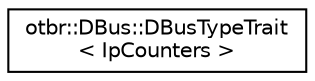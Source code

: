 digraph "Graphical Class Hierarchy"
{
  edge [fontname="Helvetica",fontsize="10",labelfontname="Helvetica",labelfontsize="10"];
  node [fontname="Helvetica",fontsize="10",shape=record];
  rankdir="LR";
  Node0 [label="otbr::DBus::DBusTypeTrait\l\< IpCounters \>",height=0.2,width=0.4,color="black", fillcolor="white", style="filled",URL="$d0/dfe/structotbr_1_1DBus_1_1DBusTypeTrait_3_01IpCounters_01_4.html"];
}
